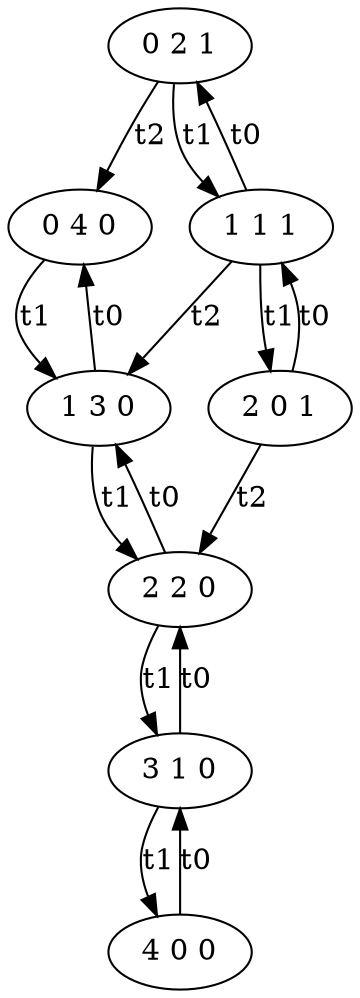 digraph G {
"0 2 1" -> "0 4 0" [label="t2"];
"0 2 1" -> "1 1 1" [label="t1"];
"0 4 0" -> "1 3 0" [label="t1"];
"1 1 1" -> "0 2 1" [label="t0"];
"1 1 1" -> "1 3 0" [label="t2"];
"1 1 1" -> "2 0 1" [label="t1"];
"1 3 0" -> "0 4 0" [label="t0"];
"1 3 0" -> "2 2 0" [label="t1"];
"2 0 1" -> "1 1 1" [label="t0"];
"2 0 1" -> "2 2 0" [label="t2"];
"2 2 0" -> "1 3 0" [label="t0"];
"2 2 0" -> "3 1 0" [label="t1"];
"3 1 0" -> "2 2 0" [label="t0"];
"3 1 0" -> "4 0 0" [label="t1"];
"4 0 0" -> "3 1 0" [label="t0"];
}
